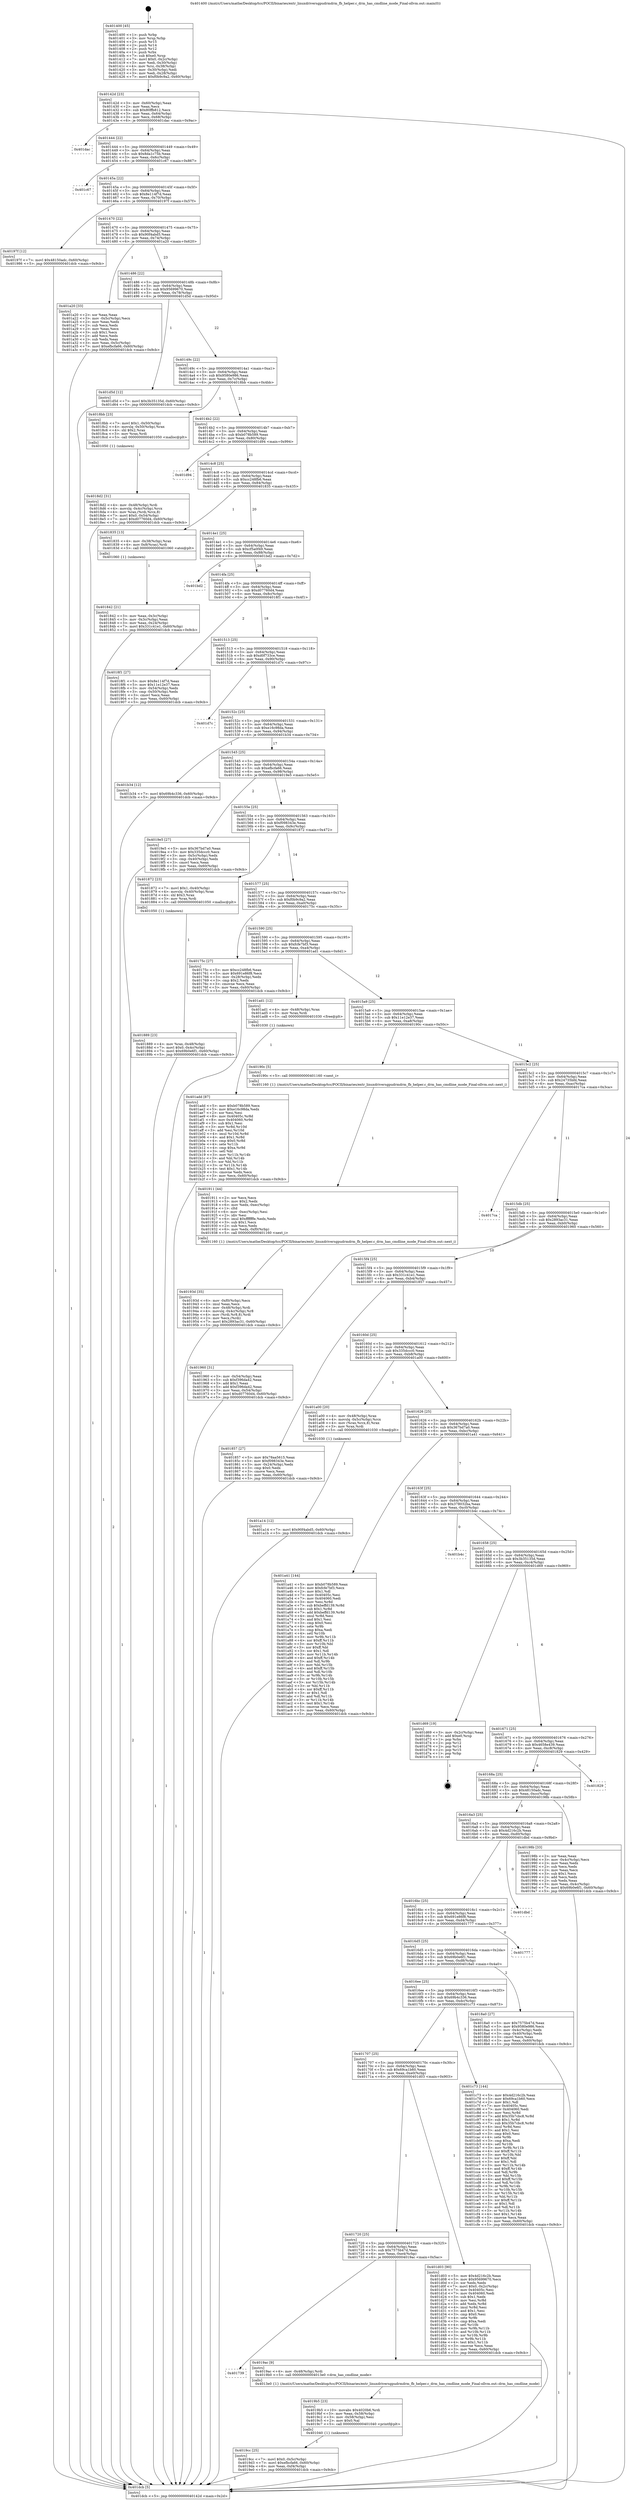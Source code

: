 digraph "0x401400" {
  label = "0x401400 (/mnt/c/Users/mathe/Desktop/tcc/POCII/binaries/extr_linuxdriversgpudrmdrm_fb_helper.c_drm_has_cmdline_mode_Final-ollvm.out::main(0))"
  labelloc = "t"
  node[shape=record]

  Entry [label="",width=0.3,height=0.3,shape=circle,fillcolor=black,style=filled]
  "0x40142d" [label="{
     0x40142d [23]\l
     | [instrs]\l
     &nbsp;&nbsp;0x40142d \<+3\>: mov -0x60(%rbp),%eax\l
     &nbsp;&nbsp;0x401430 \<+2\>: mov %eax,%ecx\l
     &nbsp;&nbsp;0x401432 \<+6\>: sub $0x80ffb812,%ecx\l
     &nbsp;&nbsp;0x401438 \<+3\>: mov %eax,-0x64(%rbp)\l
     &nbsp;&nbsp;0x40143b \<+3\>: mov %ecx,-0x68(%rbp)\l
     &nbsp;&nbsp;0x40143e \<+6\>: je 0000000000401dac \<main+0x9ac\>\l
  }"]
  "0x401dac" [label="{
     0x401dac\l
  }", style=dashed]
  "0x401444" [label="{
     0x401444 [22]\l
     | [instrs]\l
     &nbsp;&nbsp;0x401444 \<+5\>: jmp 0000000000401449 \<main+0x49\>\l
     &nbsp;&nbsp;0x401449 \<+3\>: mov -0x64(%rbp),%eax\l
     &nbsp;&nbsp;0x40144c \<+5\>: sub $0x8da1c75b,%eax\l
     &nbsp;&nbsp;0x401451 \<+3\>: mov %eax,-0x6c(%rbp)\l
     &nbsp;&nbsp;0x401454 \<+6\>: je 0000000000401c67 \<main+0x867\>\l
  }"]
  Exit [label="",width=0.3,height=0.3,shape=circle,fillcolor=black,style=filled,peripheries=2]
  "0x401c67" [label="{
     0x401c67\l
  }", style=dashed]
  "0x40145a" [label="{
     0x40145a [22]\l
     | [instrs]\l
     &nbsp;&nbsp;0x40145a \<+5\>: jmp 000000000040145f \<main+0x5f\>\l
     &nbsp;&nbsp;0x40145f \<+3\>: mov -0x64(%rbp),%eax\l
     &nbsp;&nbsp;0x401462 \<+5\>: sub $0x8e114f7d,%eax\l
     &nbsp;&nbsp;0x401467 \<+3\>: mov %eax,-0x70(%rbp)\l
     &nbsp;&nbsp;0x40146a \<+6\>: je 000000000040197f \<main+0x57f\>\l
  }"]
  "0x401add" [label="{
     0x401add [87]\l
     | [instrs]\l
     &nbsp;&nbsp;0x401add \<+5\>: mov $0xb078b589,%ecx\l
     &nbsp;&nbsp;0x401ae2 \<+5\>: mov $0xe16c98da,%edx\l
     &nbsp;&nbsp;0x401ae7 \<+2\>: xor %esi,%esi\l
     &nbsp;&nbsp;0x401ae9 \<+8\>: mov 0x40405c,%r8d\l
     &nbsp;&nbsp;0x401af1 \<+8\>: mov 0x404060,%r9d\l
     &nbsp;&nbsp;0x401af9 \<+3\>: sub $0x1,%esi\l
     &nbsp;&nbsp;0x401afc \<+3\>: mov %r8d,%r10d\l
     &nbsp;&nbsp;0x401aff \<+3\>: add %esi,%r10d\l
     &nbsp;&nbsp;0x401b02 \<+4\>: imul %r10d,%r8d\l
     &nbsp;&nbsp;0x401b06 \<+4\>: and $0x1,%r8d\l
     &nbsp;&nbsp;0x401b0a \<+4\>: cmp $0x0,%r8d\l
     &nbsp;&nbsp;0x401b0e \<+4\>: sete %r11b\l
     &nbsp;&nbsp;0x401b12 \<+4\>: cmp $0xa,%r9d\l
     &nbsp;&nbsp;0x401b16 \<+3\>: setl %bl\l
     &nbsp;&nbsp;0x401b19 \<+3\>: mov %r11b,%r14b\l
     &nbsp;&nbsp;0x401b1c \<+3\>: and %bl,%r14b\l
     &nbsp;&nbsp;0x401b1f \<+3\>: xor %bl,%r11b\l
     &nbsp;&nbsp;0x401b22 \<+3\>: or %r11b,%r14b\l
     &nbsp;&nbsp;0x401b25 \<+4\>: test $0x1,%r14b\l
     &nbsp;&nbsp;0x401b29 \<+3\>: cmovne %edx,%ecx\l
     &nbsp;&nbsp;0x401b2c \<+3\>: mov %ecx,-0x60(%rbp)\l
     &nbsp;&nbsp;0x401b2f \<+5\>: jmp 0000000000401dcb \<main+0x9cb\>\l
  }"]
  "0x40197f" [label="{
     0x40197f [12]\l
     | [instrs]\l
     &nbsp;&nbsp;0x40197f \<+7\>: movl $0x48150adc,-0x60(%rbp)\l
     &nbsp;&nbsp;0x401986 \<+5\>: jmp 0000000000401dcb \<main+0x9cb\>\l
  }"]
  "0x401470" [label="{
     0x401470 [22]\l
     | [instrs]\l
     &nbsp;&nbsp;0x401470 \<+5\>: jmp 0000000000401475 \<main+0x75\>\l
     &nbsp;&nbsp;0x401475 \<+3\>: mov -0x64(%rbp),%eax\l
     &nbsp;&nbsp;0x401478 \<+5\>: sub $0x90f4abd5,%eax\l
     &nbsp;&nbsp;0x40147d \<+3\>: mov %eax,-0x74(%rbp)\l
     &nbsp;&nbsp;0x401480 \<+6\>: je 0000000000401a20 \<main+0x620\>\l
  }"]
  "0x401a14" [label="{
     0x401a14 [12]\l
     | [instrs]\l
     &nbsp;&nbsp;0x401a14 \<+7\>: movl $0x90f4abd5,-0x60(%rbp)\l
     &nbsp;&nbsp;0x401a1b \<+5\>: jmp 0000000000401dcb \<main+0x9cb\>\l
  }"]
  "0x401a20" [label="{
     0x401a20 [33]\l
     | [instrs]\l
     &nbsp;&nbsp;0x401a20 \<+2\>: xor %eax,%eax\l
     &nbsp;&nbsp;0x401a22 \<+3\>: mov -0x5c(%rbp),%ecx\l
     &nbsp;&nbsp;0x401a25 \<+2\>: mov %eax,%edx\l
     &nbsp;&nbsp;0x401a27 \<+2\>: sub %ecx,%edx\l
     &nbsp;&nbsp;0x401a29 \<+2\>: mov %eax,%ecx\l
     &nbsp;&nbsp;0x401a2b \<+3\>: sub $0x1,%ecx\l
     &nbsp;&nbsp;0x401a2e \<+2\>: add %ecx,%edx\l
     &nbsp;&nbsp;0x401a30 \<+2\>: sub %edx,%eax\l
     &nbsp;&nbsp;0x401a32 \<+3\>: mov %eax,-0x5c(%rbp)\l
     &nbsp;&nbsp;0x401a35 \<+7\>: movl $0xefbcfa66,-0x60(%rbp)\l
     &nbsp;&nbsp;0x401a3c \<+5\>: jmp 0000000000401dcb \<main+0x9cb\>\l
  }"]
  "0x401486" [label="{
     0x401486 [22]\l
     | [instrs]\l
     &nbsp;&nbsp;0x401486 \<+5\>: jmp 000000000040148b \<main+0x8b\>\l
     &nbsp;&nbsp;0x40148b \<+3\>: mov -0x64(%rbp),%eax\l
     &nbsp;&nbsp;0x40148e \<+5\>: sub $0x95699670,%eax\l
     &nbsp;&nbsp;0x401493 \<+3\>: mov %eax,-0x78(%rbp)\l
     &nbsp;&nbsp;0x401496 \<+6\>: je 0000000000401d5d \<main+0x95d\>\l
  }"]
  "0x4019cc" [label="{
     0x4019cc [25]\l
     | [instrs]\l
     &nbsp;&nbsp;0x4019cc \<+7\>: movl $0x0,-0x5c(%rbp)\l
     &nbsp;&nbsp;0x4019d3 \<+7\>: movl $0xefbcfa66,-0x60(%rbp)\l
     &nbsp;&nbsp;0x4019da \<+6\>: mov %eax,-0xf4(%rbp)\l
     &nbsp;&nbsp;0x4019e0 \<+5\>: jmp 0000000000401dcb \<main+0x9cb\>\l
  }"]
  "0x401d5d" [label="{
     0x401d5d [12]\l
     | [instrs]\l
     &nbsp;&nbsp;0x401d5d \<+7\>: movl $0x3b35135d,-0x60(%rbp)\l
     &nbsp;&nbsp;0x401d64 \<+5\>: jmp 0000000000401dcb \<main+0x9cb\>\l
  }"]
  "0x40149c" [label="{
     0x40149c [22]\l
     | [instrs]\l
     &nbsp;&nbsp;0x40149c \<+5\>: jmp 00000000004014a1 \<main+0xa1\>\l
     &nbsp;&nbsp;0x4014a1 \<+3\>: mov -0x64(%rbp),%eax\l
     &nbsp;&nbsp;0x4014a4 \<+5\>: sub $0x9580e986,%eax\l
     &nbsp;&nbsp;0x4014a9 \<+3\>: mov %eax,-0x7c(%rbp)\l
     &nbsp;&nbsp;0x4014ac \<+6\>: je 00000000004018bb \<main+0x4bb\>\l
  }"]
  "0x4019b5" [label="{
     0x4019b5 [23]\l
     | [instrs]\l
     &nbsp;&nbsp;0x4019b5 \<+10\>: movabs $0x4020b6,%rdi\l
     &nbsp;&nbsp;0x4019bf \<+3\>: mov %eax,-0x58(%rbp)\l
     &nbsp;&nbsp;0x4019c2 \<+3\>: mov -0x58(%rbp),%esi\l
     &nbsp;&nbsp;0x4019c5 \<+2\>: mov $0x0,%al\l
     &nbsp;&nbsp;0x4019c7 \<+5\>: call 0000000000401040 \<printf@plt\>\l
     | [calls]\l
     &nbsp;&nbsp;0x401040 \{1\} (unknown)\l
  }"]
  "0x4018bb" [label="{
     0x4018bb [23]\l
     | [instrs]\l
     &nbsp;&nbsp;0x4018bb \<+7\>: movl $0x1,-0x50(%rbp)\l
     &nbsp;&nbsp;0x4018c2 \<+4\>: movslq -0x50(%rbp),%rax\l
     &nbsp;&nbsp;0x4018c6 \<+4\>: shl $0x2,%rax\l
     &nbsp;&nbsp;0x4018ca \<+3\>: mov %rax,%rdi\l
     &nbsp;&nbsp;0x4018cd \<+5\>: call 0000000000401050 \<malloc@plt\>\l
     | [calls]\l
     &nbsp;&nbsp;0x401050 \{1\} (unknown)\l
  }"]
  "0x4014b2" [label="{
     0x4014b2 [22]\l
     | [instrs]\l
     &nbsp;&nbsp;0x4014b2 \<+5\>: jmp 00000000004014b7 \<main+0xb7\>\l
     &nbsp;&nbsp;0x4014b7 \<+3\>: mov -0x64(%rbp),%eax\l
     &nbsp;&nbsp;0x4014ba \<+5\>: sub $0xb078b589,%eax\l
     &nbsp;&nbsp;0x4014bf \<+3\>: mov %eax,-0x80(%rbp)\l
     &nbsp;&nbsp;0x4014c2 \<+6\>: je 0000000000401d94 \<main+0x994\>\l
  }"]
  "0x401739" [label="{
     0x401739\l
  }", style=dashed]
  "0x401d94" [label="{
     0x401d94\l
  }", style=dashed]
  "0x4014c8" [label="{
     0x4014c8 [25]\l
     | [instrs]\l
     &nbsp;&nbsp;0x4014c8 \<+5\>: jmp 00000000004014cd \<main+0xcd\>\l
     &nbsp;&nbsp;0x4014cd \<+3\>: mov -0x64(%rbp),%eax\l
     &nbsp;&nbsp;0x4014d0 \<+5\>: sub $0xcc248fb6,%eax\l
     &nbsp;&nbsp;0x4014d5 \<+6\>: mov %eax,-0x84(%rbp)\l
     &nbsp;&nbsp;0x4014db \<+6\>: je 0000000000401835 \<main+0x435\>\l
  }"]
  "0x4019ac" [label="{
     0x4019ac [9]\l
     | [instrs]\l
     &nbsp;&nbsp;0x4019ac \<+4\>: mov -0x48(%rbp),%rdi\l
     &nbsp;&nbsp;0x4019b0 \<+5\>: call 00000000004013e0 \<drm_has_cmdline_mode\>\l
     | [calls]\l
     &nbsp;&nbsp;0x4013e0 \{1\} (/mnt/c/Users/mathe/Desktop/tcc/POCII/binaries/extr_linuxdriversgpudrmdrm_fb_helper.c_drm_has_cmdline_mode_Final-ollvm.out::drm_has_cmdline_mode)\l
  }"]
  "0x401835" [label="{
     0x401835 [13]\l
     | [instrs]\l
     &nbsp;&nbsp;0x401835 \<+4\>: mov -0x38(%rbp),%rax\l
     &nbsp;&nbsp;0x401839 \<+4\>: mov 0x8(%rax),%rdi\l
     &nbsp;&nbsp;0x40183d \<+5\>: call 0000000000401060 \<atoi@plt\>\l
     | [calls]\l
     &nbsp;&nbsp;0x401060 \{1\} (unknown)\l
  }"]
  "0x4014e1" [label="{
     0x4014e1 [25]\l
     | [instrs]\l
     &nbsp;&nbsp;0x4014e1 \<+5\>: jmp 00000000004014e6 \<main+0xe6\>\l
     &nbsp;&nbsp;0x4014e6 \<+3\>: mov -0x64(%rbp),%eax\l
     &nbsp;&nbsp;0x4014e9 \<+5\>: sub $0xcf5a0f49,%eax\l
     &nbsp;&nbsp;0x4014ee \<+6\>: mov %eax,-0x88(%rbp)\l
     &nbsp;&nbsp;0x4014f4 \<+6\>: je 0000000000401bd2 \<main+0x7d2\>\l
  }"]
  "0x401720" [label="{
     0x401720 [25]\l
     | [instrs]\l
     &nbsp;&nbsp;0x401720 \<+5\>: jmp 0000000000401725 \<main+0x325\>\l
     &nbsp;&nbsp;0x401725 \<+3\>: mov -0x64(%rbp),%eax\l
     &nbsp;&nbsp;0x401728 \<+5\>: sub $0x7575b47d,%eax\l
     &nbsp;&nbsp;0x40172d \<+6\>: mov %eax,-0xe4(%rbp)\l
     &nbsp;&nbsp;0x401733 \<+6\>: je 00000000004019ac \<main+0x5ac\>\l
  }"]
  "0x401bd2" [label="{
     0x401bd2\l
  }", style=dashed]
  "0x4014fa" [label="{
     0x4014fa [25]\l
     | [instrs]\l
     &nbsp;&nbsp;0x4014fa \<+5\>: jmp 00000000004014ff \<main+0xff\>\l
     &nbsp;&nbsp;0x4014ff \<+3\>: mov -0x64(%rbp),%eax\l
     &nbsp;&nbsp;0x401502 \<+5\>: sub $0xd07760d4,%eax\l
     &nbsp;&nbsp;0x401507 \<+6\>: mov %eax,-0x8c(%rbp)\l
     &nbsp;&nbsp;0x40150d \<+6\>: je 00000000004018f1 \<main+0x4f1\>\l
  }"]
  "0x401d03" [label="{
     0x401d03 [90]\l
     | [instrs]\l
     &nbsp;&nbsp;0x401d03 \<+5\>: mov $0x4d216c2b,%eax\l
     &nbsp;&nbsp;0x401d08 \<+5\>: mov $0x95699670,%ecx\l
     &nbsp;&nbsp;0x401d0d \<+2\>: xor %edx,%edx\l
     &nbsp;&nbsp;0x401d0f \<+7\>: movl $0x0,-0x2c(%rbp)\l
     &nbsp;&nbsp;0x401d16 \<+7\>: mov 0x40405c,%esi\l
     &nbsp;&nbsp;0x401d1d \<+7\>: mov 0x404060,%edi\l
     &nbsp;&nbsp;0x401d24 \<+3\>: sub $0x1,%edx\l
     &nbsp;&nbsp;0x401d27 \<+3\>: mov %esi,%r8d\l
     &nbsp;&nbsp;0x401d2a \<+3\>: add %edx,%r8d\l
     &nbsp;&nbsp;0x401d2d \<+4\>: imul %r8d,%esi\l
     &nbsp;&nbsp;0x401d31 \<+3\>: and $0x1,%esi\l
     &nbsp;&nbsp;0x401d34 \<+3\>: cmp $0x0,%esi\l
     &nbsp;&nbsp;0x401d37 \<+4\>: sete %r9b\l
     &nbsp;&nbsp;0x401d3b \<+3\>: cmp $0xa,%edi\l
     &nbsp;&nbsp;0x401d3e \<+4\>: setl %r10b\l
     &nbsp;&nbsp;0x401d42 \<+3\>: mov %r9b,%r11b\l
     &nbsp;&nbsp;0x401d45 \<+3\>: and %r10b,%r11b\l
     &nbsp;&nbsp;0x401d48 \<+3\>: xor %r10b,%r9b\l
     &nbsp;&nbsp;0x401d4b \<+3\>: or %r9b,%r11b\l
     &nbsp;&nbsp;0x401d4e \<+4\>: test $0x1,%r11b\l
     &nbsp;&nbsp;0x401d52 \<+3\>: cmovne %ecx,%eax\l
     &nbsp;&nbsp;0x401d55 \<+3\>: mov %eax,-0x60(%rbp)\l
     &nbsp;&nbsp;0x401d58 \<+5\>: jmp 0000000000401dcb \<main+0x9cb\>\l
  }"]
  "0x4018f1" [label="{
     0x4018f1 [27]\l
     | [instrs]\l
     &nbsp;&nbsp;0x4018f1 \<+5\>: mov $0x8e114f7d,%eax\l
     &nbsp;&nbsp;0x4018f6 \<+5\>: mov $0x11e12e37,%ecx\l
     &nbsp;&nbsp;0x4018fb \<+3\>: mov -0x54(%rbp),%edx\l
     &nbsp;&nbsp;0x4018fe \<+3\>: cmp -0x50(%rbp),%edx\l
     &nbsp;&nbsp;0x401901 \<+3\>: cmovl %ecx,%eax\l
     &nbsp;&nbsp;0x401904 \<+3\>: mov %eax,-0x60(%rbp)\l
     &nbsp;&nbsp;0x401907 \<+5\>: jmp 0000000000401dcb \<main+0x9cb\>\l
  }"]
  "0x401513" [label="{
     0x401513 [25]\l
     | [instrs]\l
     &nbsp;&nbsp;0x401513 \<+5\>: jmp 0000000000401518 \<main+0x118\>\l
     &nbsp;&nbsp;0x401518 \<+3\>: mov -0x64(%rbp),%eax\l
     &nbsp;&nbsp;0x40151b \<+5\>: sub $0xd0f733ce,%eax\l
     &nbsp;&nbsp;0x401520 \<+6\>: mov %eax,-0x90(%rbp)\l
     &nbsp;&nbsp;0x401526 \<+6\>: je 0000000000401d7c \<main+0x97c\>\l
  }"]
  "0x401707" [label="{
     0x401707 [25]\l
     | [instrs]\l
     &nbsp;&nbsp;0x401707 \<+5\>: jmp 000000000040170c \<main+0x30c\>\l
     &nbsp;&nbsp;0x40170c \<+3\>: mov -0x64(%rbp),%eax\l
     &nbsp;&nbsp;0x40170f \<+5\>: sub $0x69ca1b60,%eax\l
     &nbsp;&nbsp;0x401714 \<+6\>: mov %eax,-0xe0(%rbp)\l
     &nbsp;&nbsp;0x40171a \<+6\>: je 0000000000401d03 \<main+0x903\>\l
  }"]
  "0x401d7c" [label="{
     0x401d7c\l
  }", style=dashed]
  "0x40152c" [label="{
     0x40152c [25]\l
     | [instrs]\l
     &nbsp;&nbsp;0x40152c \<+5\>: jmp 0000000000401531 \<main+0x131\>\l
     &nbsp;&nbsp;0x401531 \<+3\>: mov -0x64(%rbp),%eax\l
     &nbsp;&nbsp;0x401534 \<+5\>: sub $0xe16c98da,%eax\l
     &nbsp;&nbsp;0x401539 \<+6\>: mov %eax,-0x94(%rbp)\l
     &nbsp;&nbsp;0x40153f \<+6\>: je 0000000000401b34 \<main+0x734\>\l
  }"]
  "0x401c73" [label="{
     0x401c73 [144]\l
     | [instrs]\l
     &nbsp;&nbsp;0x401c73 \<+5\>: mov $0x4d216c2b,%eax\l
     &nbsp;&nbsp;0x401c78 \<+5\>: mov $0x69ca1b60,%ecx\l
     &nbsp;&nbsp;0x401c7d \<+2\>: mov $0x1,%dl\l
     &nbsp;&nbsp;0x401c7f \<+7\>: mov 0x40405c,%esi\l
     &nbsp;&nbsp;0x401c86 \<+7\>: mov 0x404060,%edi\l
     &nbsp;&nbsp;0x401c8d \<+3\>: mov %esi,%r8d\l
     &nbsp;&nbsp;0x401c90 \<+7\>: add $0x35b7cbc8,%r8d\l
     &nbsp;&nbsp;0x401c97 \<+4\>: sub $0x1,%r8d\l
     &nbsp;&nbsp;0x401c9b \<+7\>: sub $0x35b7cbc8,%r8d\l
     &nbsp;&nbsp;0x401ca2 \<+4\>: imul %r8d,%esi\l
     &nbsp;&nbsp;0x401ca6 \<+3\>: and $0x1,%esi\l
     &nbsp;&nbsp;0x401ca9 \<+3\>: cmp $0x0,%esi\l
     &nbsp;&nbsp;0x401cac \<+4\>: sete %r9b\l
     &nbsp;&nbsp;0x401cb0 \<+3\>: cmp $0xa,%edi\l
     &nbsp;&nbsp;0x401cb3 \<+4\>: setl %r10b\l
     &nbsp;&nbsp;0x401cb7 \<+3\>: mov %r9b,%r11b\l
     &nbsp;&nbsp;0x401cba \<+4\>: xor $0xff,%r11b\l
     &nbsp;&nbsp;0x401cbe \<+3\>: mov %r10b,%bl\l
     &nbsp;&nbsp;0x401cc1 \<+3\>: xor $0xff,%bl\l
     &nbsp;&nbsp;0x401cc4 \<+3\>: xor $0x1,%dl\l
     &nbsp;&nbsp;0x401cc7 \<+3\>: mov %r11b,%r14b\l
     &nbsp;&nbsp;0x401cca \<+4\>: and $0xff,%r14b\l
     &nbsp;&nbsp;0x401cce \<+3\>: and %dl,%r9b\l
     &nbsp;&nbsp;0x401cd1 \<+3\>: mov %bl,%r15b\l
     &nbsp;&nbsp;0x401cd4 \<+4\>: and $0xff,%r15b\l
     &nbsp;&nbsp;0x401cd8 \<+3\>: and %dl,%r10b\l
     &nbsp;&nbsp;0x401cdb \<+3\>: or %r9b,%r14b\l
     &nbsp;&nbsp;0x401cde \<+3\>: or %r10b,%r15b\l
     &nbsp;&nbsp;0x401ce1 \<+3\>: xor %r15b,%r14b\l
     &nbsp;&nbsp;0x401ce4 \<+3\>: or %bl,%r11b\l
     &nbsp;&nbsp;0x401ce7 \<+4\>: xor $0xff,%r11b\l
     &nbsp;&nbsp;0x401ceb \<+3\>: or $0x1,%dl\l
     &nbsp;&nbsp;0x401cee \<+3\>: and %dl,%r11b\l
     &nbsp;&nbsp;0x401cf1 \<+3\>: or %r11b,%r14b\l
     &nbsp;&nbsp;0x401cf4 \<+4\>: test $0x1,%r14b\l
     &nbsp;&nbsp;0x401cf8 \<+3\>: cmovne %ecx,%eax\l
     &nbsp;&nbsp;0x401cfb \<+3\>: mov %eax,-0x60(%rbp)\l
     &nbsp;&nbsp;0x401cfe \<+5\>: jmp 0000000000401dcb \<main+0x9cb\>\l
  }"]
  "0x401b34" [label="{
     0x401b34 [12]\l
     | [instrs]\l
     &nbsp;&nbsp;0x401b34 \<+7\>: movl $0x69b4c336,-0x60(%rbp)\l
     &nbsp;&nbsp;0x401b3b \<+5\>: jmp 0000000000401dcb \<main+0x9cb\>\l
  }"]
  "0x401545" [label="{
     0x401545 [25]\l
     | [instrs]\l
     &nbsp;&nbsp;0x401545 \<+5\>: jmp 000000000040154a \<main+0x14a\>\l
     &nbsp;&nbsp;0x40154a \<+3\>: mov -0x64(%rbp),%eax\l
     &nbsp;&nbsp;0x40154d \<+5\>: sub $0xefbcfa66,%eax\l
     &nbsp;&nbsp;0x401552 \<+6\>: mov %eax,-0x98(%rbp)\l
     &nbsp;&nbsp;0x401558 \<+6\>: je 00000000004019e5 \<main+0x5e5\>\l
  }"]
  "0x40193d" [label="{
     0x40193d [35]\l
     | [instrs]\l
     &nbsp;&nbsp;0x40193d \<+6\>: mov -0xf0(%rbp),%ecx\l
     &nbsp;&nbsp;0x401943 \<+3\>: imul %eax,%ecx\l
     &nbsp;&nbsp;0x401946 \<+4\>: mov -0x48(%rbp),%rdi\l
     &nbsp;&nbsp;0x40194a \<+4\>: movslq -0x4c(%rbp),%r8\l
     &nbsp;&nbsp;0x40194e \<+4\>: mov (%rdi,%r8,8),%rdi\l
     &nbsp;&nbsp;0x401952 \<+2\>: mov %ecx,(%rdi)\l
     &nbsp;&nbsp;0x401954 \<+7\>: movl $0x2893ac31,-0x60(%rbp)\l
     &nbsp;&nbsp;0x40195b \<+5\>: jmp 0000000000401dcb \<main+0x9cb\>\l
  }"]
  "0x4019e5" [label="{
     0x4019e5 [27]\l
     | [instrs]\l
     &nbsp;&nbsp;0x4019e5 \<+5\>: mov $0x367bd7a0,%eax\l
     &nbsp;&nbsp;0x4019ea \<+5\>: mov $0x335dccc0,%ecx\l
     &nbsp;&nbsp;0x4019ef \<+3\>: mov -0x5c(%rbp),%edx\l
     &nbsp;&nbsp;0x4019f2 \<+3\>: cmp -0x40(%rbp),%edx\l
     &nbsp;&nbsp;0x4019f5 \<+3\>: cmovl %ecx,%eax\l
     &nbsp;&nbsp;0x4019f8 \<+3\>: mov %eax,-0x60(%rbp)\l
     &nbsp;&nbsp;0x4019fb \<+5\>: jmp 0000000000401dcb \<main+0x9cb\>\l
  }"]
  "0x40155e" [label="{
     0x40155e [25]\l
     | [instrs]\l
     &nbsp;&nbsp;0x40155e \<+5\>: jmp 0000000000401563 \<main+0x163\>\l
     &nbsp;&nbsp;0x401563 \<+3\>: mov -0x64(%rbp),%eax\l
     &nbsp;&nbsp;0x401566 \<+5\>: sub $0xf098343e,%eax\l
     &nbsp;&nbsp;0x40156b \<+6\>: mov %eax,-0x9c(%rbp)\l
     &nbsp;&nbsp;0x401571 \<+6\>: je 0000000000401872 \<main+0x472\>\l
  }"]
  "0x401911" [label="{
     0x401911 [44]\l
     | [instrs]\l
     &nbsp;&nbsp;0x401911 \<+2\>: xor %ecx,%ecx\l
     &nbsp;&nbsp;0x401913 \<+5\>: mov $0x2,%edx\l
     &nbsp;&nbsp;0x401918 \<+6\>: mov %edx,-0xec(%rbp)\l
     &nbsp;&nbsp;0x40191e \<+1\>: cltd\l
     &nbsp;&nbsp;0x40191f \<+6\>: mov -0xec(%rbp),%esi\l
     &nbsp;&nbsp;0x401925 \<+2\>: idiv %esi\l
     &nbsp;&nbsp;0x401927 \<+6\>: imul $0xfffffffe,%edx,%edx\l
     &nbsp;&nbsp;0x40192d \<+3\>: sub $0x1,%ecx\l
     &nbsp;&nbsp;0x401930 \<+2\>: sub %ecx,%edx\l
     &nbsp;&nbsp;0x401932 \<+6\>: mov %edx,-0xf0(%rbp)\l
     &nbsp;&nbsp;0x401938 \<+5\>: call 0000000000401160 \<next_i\>\l
     | [calls]\l
     &nbsp;&nbsp;0x401160 \{1\} (/mnt/c/Users/mathe/Desktop/tcc/POCII/binaries/extr_linuxdriversgpudrmdrm_fb_helper.c_drm_has_cmdline_mode_Final-ollvm.out::next_i)\l
  }"]
  "0x401872" [label="{
     0x401872 [23]\l
     | [instrs]\l
     &nbsp;&nbsp;0x401872 \<+7\>: movl $0x1,-0x40(%rbp)\l
     &nbsp;&nbsp;0x401879 \<+4\>: movslq -0x40(%rbp),%rax\l
     &nbsp;&nbsp;0x40187d \<+4\>: shl $0x3,%rax\l
     &nbsp;&nbsp;0x401881 \<+3\>: mov %rax,%rdi\l
     &nbsp;&nbsp;0x401884 \<+5\>: call 0000000000401050 \<malloc@plt\>\l
     | [calls]\l
     &nbsp;&nbsp;0x401050 \{1\} (unknown)\l
  }"]
  "0x401577" [label="{
     0x401577 [25]\l
     | [instrs]\l
     &nbsp;&nbsp;0x401577 \<+5\>: jmp 000000000040157c \<main+0x17c\>\l
     &nbsp;&nbsp;0x40157c \<+3\>: mov -0x64(%rbp),%eax\l
     &nbsp;&nbsp;0x40157f \<+5\>: sub $0xf0b9c9a2,%eax\l
     &nbsp;&nbsp;0x401584 \<+6\>: mov %eax,-0xa0(%rbp)\l
     &nbsp;&nbsp;0x40158a \<+6\>: je 000000000040175c \<main+0x35c\>\l
  }"]
  "0x4018d2" [label="{
     0x4018d2 [31]\l
     | [instrs]\l
     &nbsp;&nbsp;0x4018d2 \<+4\>: mov -0x48(%rbp),%rdi\l
     &nbsp;&nbsp;0x4018d6 \<+4\>: movslq -0x4c(%rbp),%rcx\l
     &nbsp;&nbsp;0x4018da \<+4\>: mov %rax,(%rdi,%rcx,8)\l
     &nbsp;&nbsp;0x4018de \<+7\>: movl $0x0,-0x54(%rbp)\l
     &nbsp;&nbsp;0x4018e5 \<+7\>: movl $0xd07760d4,-0x60(%rbp)\l
     &nbsp;&nbsp;0x4018ec \<+5\>: jmp 0000000000401dcb \<main+0x9cb\>\l
  }"]
  "0x40175c" [label="{
     0x40175c [27]\l
     | [instrs]\l
     &nbsp;&nbsp;0x40175c \<+5\>: mov $0xcc248fb6,%eax\l
     &nbsp;&nbsp;0x401761 \<+5\>: mov $0x691e86f8,%ecx\l
     &nbsp;&nbsp;0x401766 \<+3\>: mov -0x28(%rbp),%edx\l
     &nbsp;&nbsp;0x401769 \<+3\>: cmp $0x2,%edx\l
     &nbsp;&nbsp;0x40176c \<+3\>: cmovne %ecx,%eax\l
     &nbsp;&nbsp;0x40176f \<+3\>: mov %eax,-0x60(%rbp)\l
     &nbsp;&nbsp;0x401772 \<+5\>: jmp 0000000000401dcb \<main+0x9cb\>\l
  }"]
  "0x401590" [label="{
     0x401590 [25]\l
     | [instrs]\l
     &nbsp;&nbsp;0x401590 \<+5\>: jmp 0000000000401595 \<main+0x195\>\l
     &nbsp;&nbsp;0x401595 \<+3\>: mov -0x64(%rbp),%eax\l
     &nbsp;&nbsp;0x401598 \<+5\>: sub $0xfcfe7bf3,%eax\l
     &nbsp;&nbsp;0x40159d \<+6\>: mov %eax,-0xa4(%rbp)\l
     &nbsp;&nbsp;0x4015a3 \<+6\>: je 0000000000401ad1 \<main+0x6d1\>\l
  }"]
  "0x401dcb" [label="{
     0x401dcb [5]\l
     | [instrs]\l
     &nbsp;&nbsp;0x401dcb \<+5\>: jmp 000000000040142d \<main+0x2d\>\l
  }"]
  "0x401400" [label="{
     0x401400 [45]\l
     | [instrs]\l
     &nbsp;&nbsp;0x401400 \<+1\>: push %rbp\l
     &nbsp;&nbsp;0x401401 \<+3\>: mov %rsp,%rbp\l
     &nbsp;&nbsp;0x401404 \<+2\>: push %r15\l
     &nbsp;&nbsp;0x401406 \<+2\>: push %r14\l
     &nbsp;&nbsp;0x401408 \<+2\>: push %r12\l
     &nbsp;&nbsp;0x40140a \<+1\>: push %rbx\l
     &nbsp;&nbsp;0x40140b \<+7\>: sub $0xe0,%rsp\l
     &nbsp;&nbsp;0x401412 \<+7\>: movl $0x0,-0x2c(%rbp)\l
     &nbsp;&nbsp;0x401419 \<+3\>: mov %edi,-0x30(%rbp)\l
     &nbsp;&nbsp;0x40141c \<+4\>: mov %rsi,-0x38(%rbp)\l
     &nbsp;&nbsp;0x401420 \<+3\>: mov -0x30(%rbp),%edi\l
     &nbsp;&nbsp;0x401423 \<+3\>: mov %edi,-0x28(%rbp)\l
     &nbsp;&nbsp;0x401426 \<+7\>: movl $0xf0b9c9a2,-0x60(%rbp)\l
  }"]
  "0x401842" [label="{
     0x401842 [21]\l
     | [instrs]\l
     &nbsp;&nbsp;0x401842 \<+3\>: mov %eax,-0x3c(%rbp)\l
     &nbsp;&nbsp;0x401845 \<+3\>: mov -0x3c(%rbp),%eax\l
     &nbsp;&nbsp;0x401848 \<+3\>: mov %eax,-0x24(%rbp)\l
     &nbsp;&nbsp;0x40184b \<+7\>: movl $0x331c41e1,-0x60(%rbp)\l
     &nbsp;&nbsp;0x401852 \<+5\>: jmp 0000000000401dcb \<main+0x9cb\>\l
  }"]
  "0x4016ee" [label="{
     0x4016ee [25]\l
     | [instrs]\l
     &nbsp;&nbsp;0x4016ee \<+5\>: jmp 00000000004016f3 \<main+0x2f3\>\l
     &nbsp;&nbsp;0x4016f3 \<+3\>: mov -0x64(%rbp),%eax\l
     &nbsp;&nbsp;0x4016f6 \<+5\>: sub $0x69b4c336,%eax\l
     &nbsp;&nbsp;0x4016fb \<+6\>: mov %eax,-0xdc(%rbp)\l
     &nbsp;&nbsp;0x401701 \<+6\>: je 0000000000401c73 \<main+0x873\>\l
  }"]
  "0x401ad1" [label="{
     0x401ad1 [12]\l
     | [instrs]\l
     &nbsp;&nbsp;0x401ad1 \<+4\>: mov -0x48(%rbp),%rax\l
     &nbsp;&nbsp;0x401ad5 \<+3\>: mov %rax,%rdi\l
     &nbsp;&nbsp;0x401ad8 \<+5\>: call 0000000000401030 \<free@plt\>\l
     | [calls]\l
     &nbsp;&nbsp;0x401030 \{1\} (unknown)\l
  }"]
  "0x4015a9" [label="{
     0x4015a9 [25]\l
     | [instrs]\l
     &nbsp;&nbsp;0x4015a9 \<+5\>: jmp 00000000004015ae \<main+0x1ae\>\l
     &nbsp;&nbsp;0x4015ae \<+3\>: mov -0x64(%rbp),%eax\l
     &nbsp;&nbsp;0x4015b1 \<+5\>: sub $0x11e12e37,%eax\l
     &nbsp;&nbsp;0x4015b6 \<+6\>: mov %eax,-0xa8(%rbp)\l
     &nbsp;&nbsp;0x4015bc \<+6\>: je 000000000040190c \<main+0x50c\>\l
  }"]
  "0x4018a0" [label="{
     0x4018a0 [27]\l
     | [instrs]\l
     &nbsp;&nbsp;0x4018a0 \<+5\>: mov $0x7575b47d,%eax\l
     &nbsp;&nbsp;0x4018a5 \<+5\>: mov $0x9580e986,%ecx\l
     &nbsp;&nbsp;0x4018aa \<+3\>: mov -0x4c(%rbp),%edx\l
     &nbsp;&nbsp;0x4018ad \<+3\>: cmp -0x40(%rbp),%edx\l
     &nbsp;&nbsp;0x4018b0 \<+3\>: cmovl %ecx,%eax\l
     &nbsp;&nbsp;0x4018b3 \<+3\>: mov %eax,-0x60(%rbp)\l
     &nbsp;&nbsp;0x4018b6 \<+5\>: jmp 0000000000401dcb \<main+0x9cb\>\l
  }"]
  "0x40190c" [label="{
     0x40190c [5]\l
     | [instrs]\l
     &nbsp;&nbsp;0x40190c \<+5\>: call 0000000000401160 \<next_i\>\l
     | [calls]\l
     &nbsp;&nbsp;0x401160 \{1\} (/mnt/c/Users/mathe/Desktop/tcc/POCII/binaries/extr_linuxdriversgpudrmdrm_fb_helper.c_drm_has_cmdline_mode_Final-ollvm.out::next_i)\l
  }"]
  "0x4015c2" [label="{
     0x4015c2 [25]\l
     | [instrs]\l
     &nbsp;&nbsp;0x4015c2 \<+5\>: jmp 00000000004015c7 \<main+0x1c7\>\l
     &nbsp;&nbsp;0x4015c7 \<+3\>: mov -0x64(%rbp),%eax\l
     &nbsp;&nbsp;0x4015ca \<+5\>: sub $0x24735bfd,%eax\l
     &nbsp;&nbsp;0x4015cf \<+6\>: mov %eax,-0xac(%rbp)\l
     &nbsp;&nbsp;0x4015d5 \<+6\>: je 00000000004017ca \<main+0x3ca\>\l
  }"]
  "0x4016d5" [label="{
     0x4016d5 [25]\l
     | [instrs]\l
     &nbsp;&nbsp;0x4016d5 \<+5\>: jmp 00000000004016da \<main+0x2da\>\l
     &nbsp;&nbsp;0x4016da \<+3\>: mov -0x64(%rbp),%eax\l
     &nbsp;&nbsp;0x4016dd \<+5\>: sub $0x69b0e6f1,%eax\l
     &nbsp;&nbsp;0x4016e2 \<+6\>: mov %eax,-0xd8(%rbp)\l
     &nbsp;&nbsp;0x4016e8 \<+6\>: je 00000000004018a0 \<main+0x4a0\>\l
  }"]
  "0x4017ca" [label="{
     0x4017ca\l
  }", style=dashed]
  "0x4015db" [label="{
     0x4015db [25]\l
     | [instrs]\l
     &nbsp;&nbsp;0x4015db \<+5\>: jmp 00000000004015e0 \<main+0x1e0\>\l
     &nbsp;&nbsp;0x4015e0 \<+3\>: mov -0x64(%rbp),%eax\l
     &nbsp;&nbsp;0x4015e3 \<+5\>: sub $0x2893ac31,%eax\l
     &nbsp;&nbsp;0x4015e8 \<+6\>: mov %eax,-0xb0(%rbp)\l
     &nbsp;&nbsp;0x4015ee \<+6\>: je 0000000000401960 \<main+0x560\>\l
  }"]
  "0x401777" [label="{
     0x401777\l
  }", style=dashed]
  "0x401960" [label="{
     0x401960 [31]\l
     | [instrs]\l
     &nbsp;&nbsp;0x401960 \<+3\>: mov -0x54(%rbp),%eax\l
     &nbsp;&nbsp;0x401963 \<+5\>: sub $0xf396da42,%eax\l
     &nbsp;&nbsp;0x401968 \<+3\>: add $0x1,%eax\l
     &nbsp;&nbsp;0x40196b \<+5\>: add $0xf396da42,%eax\l
     &nbsp;&nbsp;0x401970 \<+3\>: mov %eax,-0x54(%rbp)\l
     &nbsp;&nbsp;0x401973 \<+7\>: movl $0xd07760d4,-0x60(%rbp)\l
     &nbsp;&nbsp;0x40197a \<+5\>: jmp 0000000000401dcb \<main+0x9cb\>\l
  }"]
  "0x4015f4" [label="{
     0x4015f4 [25]\l
     | [instrs]\l
     &nbsp;&nbsp;0x4015f4 \<+5\>: jmp 00000000004015f9 \<main+0x1f9\>\l
     &nbsp;&nbsp;0x4015f9 \<+3\>: mov -0x64(%rbp),%eax\l
     &nbsp;&nbsp;0x4015fc \<+5\>: sub $0x331c41e1,%eax\l
     &nbsp;&nbsp;0x401601 \<+6\>: mov %eax,-0xb4(%rbp)\l
     &nbsp;&nbsp;0x401607 \<+6\>: je 0000000000401857 \<main+0x457\>\l
  }"]
  "0x4016bc" [label="{
     0x4016bc [25]\l
     | [instrs]\l
     &nbsp;&nbsp;0x4016bc \<+5\>: jmp 00000000004016c1 \<main+0x2c1\>\l
     &nbsp;&nbsp;0x4016c1 \<+3\>: mov -0x64(%rbp),%eax\l
     &nbsp;&nbsp;0x4016c4 \<+5\>: sub $0x691e86f8,%eax\l
     &nbsp;&nbsp;0x4016c9 \<+6\>: mov %eax,-0xd4(%rbp)\l
     &nbsp;&nbsp;0x4016cf \<+6\>: je 0000000000401777 \<main+0x377\>\l
  }"]
  "0x401857" [label="{
     0x401857 [27]\l
     | [instrs]\l
     &nbsp;&nbsp;0x401857 \<+5\>: mov $0x78aa5615,%eax\l
     &nbsp;&nbsp;0x40185c \<+5\>: mov $0xf098343e,%ecx\l
     &nbsp;&nbsp;0x401861 \<+3\>: mov -0x24(%rbp),%edx\l
     &nbsp;&nbsp;0x401864 \<+3\>: cmp $0x0,%edx\l
     &nbsp;&nbsp;0x401867 \<+3\>: cmove %ecx,%eax\l
     &nbsp;&nbsp;0x40186a \<+3\>: mov %eax,-0x60(%rbp)\l
     &nbsp;&nbsp;0x40186d \<+5\>: jmp 0000000000401dcb \<main+0x9cb\>\l
  }"]
  "0x40160d" [label="{
     0x40160d [25]\l
     | [instrs]\l
     &nbsp;&nbsp;0x40160d \<+5\>: jmp 0000000000401612 \<main+0x212\>\l
     &nbsp;&nbsp;0x401612 \<+3\>: mov -0x64(%rbp),%eax\l
     &nbsp;&nbsp;0x401615 \<+5\>: sub $0x335dccc0,%eax\l
     &nbsp;&nbsp;0x40161a \<+6\>: mov %eax,-0xb8(%rbp)\l
     &nbsp;&nbsp;0x401620 \<+6\>: je 0000000000401a00 \<main+0x600\>\l
  }"]
  "0x401889" [label="{
     0x401889 [23]\l
     | [instrs]\l
     &nbsp;&nbsp;0x401889 \<+4\>: mov %rax,-0x48(%rbp)\l
     &nbsp;&nbsp;0x40188d \<+7\>: movl $0x0,-0x4c(%rbp)\l
     &nbsp;&nbsp;0x401894 \<+7\>: movl $0x69b0e6f1,-0x60(%rbp)\l
     &nbsp;&nbsp;0x40189b \<+5\>: jmp 0000000000401dcb \<main+0x9cb\>\l
  }"]
  "0x401dbd" [label="{
     0x401dbd\l
  }", style=dashed]
  "0x401a00" [label="{
     0x401a00 [20]\l
     | [instrs]\l
     &nbsp;&nbsp;0x401a00 \<+4\>: mov -0x48(%rbp),%rax\l
     &nbsp;&nbsp;0x401a04 \<+4\>: movslq -0x5c(%rbp),%rcx\l
     &nbsp;&nbsp;0x401a08 \<+4\>: mov (%rax,%rcx,8),%rax\l
     &nbsp;&nbsp;0x401a0c \<+3\>: mov %rax,%rdi\l
     &nbsp;&nbsp;0x401a0f \<+5\>: call 0000000000401030 \<free@plt\>\l
     | [calls]\l
     &nbsp;&nbsp;0x401030 \{1\} (unknown)\l
  }"]
  "0x401626" [label="{
     0x401626 [25]\l
     | [instrs]\l
     &nbsp;&nbsp;0x401626 \<+5\>: jmp 000000000040162b \<main+0x22b\>\l
     &nbsp;&nbsp;0x40162b \<+3\>: mov -0x64(%rbp),%eax\l
     &nbsp;&nbsp;0x40162e \<+5\>: sub $0x367bd7a0,%eax\l
     &nbsp;&nbsp;0x401633 \<+6\>: mov %eax,-0xbc(%rbp)\l
     &nbsp;&nbsp;0x401639 \<+6\>: je 0000000000401a41 \<main+0x641\>\l
  }"]
  "0x4016a3" [label="{
     0x4016a3 [25]\l
     | [instrs]\l
     &nbsp;&nbsp;0x4016a3 \<+5\>: jmp 00000000004016a8 \<main+0x2a8\>\l
     &nbsp;&nbsp;0x4016a8 \<+3\>: mov -0x64(%rbp),%eax\l
     &nbsp;&nbsp;0x4016ab \<+5\>: sub $0x4d216c2b,%eax\l
     &nbsp;&nbsp;0x4016b0 \<+6\>: mov %eax,-0xd0(%rbp)\l
     &nbsp;&nbsp;0x4016b6 \<+6\>: je 0000000000401dbd \<main+0x9bd\>\l
  }"]
  "0x401a41" [label="{
     0x401a41 [144]\l
     | [instrs]\l
     &nbsp;&nbsp;0x401a41 \<+5\>: mov $0xb078b589,%eax\l
     &nbsp;&nbsp;0x401a46 \<+5\>: mov $0xfcfe7bf3,%ecx\l
     &nbsp;&nbsp;0x401a4b \<+2\>: mov $0x1,%dl\l
     &nbsp;&nbsp;0x401a4d \<+7\>: mov 0x40405c,%esi\l
     &nbsp;&nbsp;0x401a54 \<+7\>: mov 0x404060,%edi\l
     &nbsp;&nbsp;0x401a5b \<+3\>: mov %esi,%r8d\l
     &nbsp;&nbsp;0x401a5e \<+7\>: sub $0xbeffd139,%r8d\l
     &nbsp;&nbsp;0x401a65 \<+4\>: sub $0x1,%r8d\l
     &nbsp;&nbsp;0x401a69 \<+7\>: add $0xbeffd139,%r8d\l
     &nbsp;&nbsp;0x401a70 \<+4\>: imul %r8d,%esi\l
     &nbsp;&nbsp;0x401a74 \<+3\>: and $0x1,%esi\l
     &nbsp;&nbsp;0x401a77 \<+3\>: cmp $0x0,%esi\l
     &nbsp;&nbsp;0x401a7a \<+4\>: sete %r9b\l
     &nbsp;&nbsp;0x401a7e \<+3\>: cmp $0xa,%edi\l
     &nbsp;&nbsp;0x401a81 \<+4\>: setl %r10b\l
     &nbsp;&nbsp;0x401a85 \<+3\>: mov %r9b,%r11b\l
     &nbsp;&nbsp;0x401a88 \<+4\>: xor $0xff,%r11b\l
     &nbsp;&nbsp;0x401a8c \<+3\>: mov %r10b,%bl\l
     &nbsp;&nbsp;0x401a8f \<+3\>: xor $0xff,%bl\l
     &nbsp;&nbsp;0x401a92 \<+3\>: xor $0x1,%dl\l
     &nbsp;&nbsp;0x401a95 \<+3\>: mov %r11b,%r14b\l
     &nbsp;&nbsp;0x401a98 \<+4\>: and $0xff,%r14b\l
     &nbsp;&nbsp;0x401a9c \<+3\>: and %dl,%r9b\l
     &nbsp;&nbsp;0x401a9f \<+3\>: mov %bl,%r15b\l
     &nbsp;&nbsp;0x401aa2 \<+4\>: and $0xff,%r15b\l
     &nbsp;&nbsp;0x401aa6 \<+3\>: and %dl,%r10b\l
     &nbsp;&nbsp;0x401aa9 \<+3\>: or %r9b,%r14b\l
     &nbsp;&nbsp;0x401aac \<+3\>: or %r10b,%r15b\l
     &nbsp;&nbsp;0x401aaf \<+3\>: xor %r15b,%r14b\l
     &nbsp;&nbsp;0x401ab2 \<+3\>: or %bl,%r11b\l
     &nbsp;&nbsp;0x401ab5 \<+4\>: xor $0xff,%r11b\l
     &nbsp;&nbsp;0x401ab9 \<+3\>: or $0x1,%dl\l
     &nbsp;&nbsp;0x401abc \<+3\>: and %dl,%r11b\l
     &nbsp;&nbsp;0x401abf \<+3\>: or %r11b,%r14b\l
     &nbsp;&nbsp;0x401ac2 \<+4\>: test $0x1,%r14b\l
     &nbsp;&nbsp;0x401ac6 \<+3\>: cmovne %ecx,%eax\l
     &nbsp;&nbsp;0x401ac9 \<+3\>: mov %eax,-0x60(%rbp)\l
     &nbsp;&nbsp;0x401acc \<+5\>: jmp 0000000000401dcb \<main+0x9cb\>\l
  }"]
  "0x40163f" [label="{
     0x40163f [25]\l
     | [instrs]\l
     &nbsp;&nbsp;0x40163f \<+5\>: jmp 0000000000401644 \<main+0x244\>\l
     &nbsp;&nbsp;0x401644 \<+3\>: mov -0x64(%rbp),%eax\l
     &nbsp;&nbsp;0x401647 \<+5\>: sub $0x378032ba,%eax\l
     &nbsp;&nbsp;0x40164c \<+6\>: mov %eax,-0xc0(%rbp)\l
     &nbsp;&nbsp;0x401652 \<+6\>: je 0000000000401b4c \<main+0x74c\>\l
  }"]
  "0x40198b" [label="{
     0x40198b [33]\l
     | [instrs]\l
     &nbsp;&nbsp;0x40198b \<+2\>: xor %eax,%eax\l
     &nbsp;&nbsp;0x40198d \<+3\>: mov -0x4c(%rbp),%ecx\l
     &nbsp;&nbsp;0x401990 \<+2\>: mov %eax,%edx\l
     &nbsp;&nbsp;0x401992 \<+2\>: sub %ecx,%edx\l
     &nbsp;&nbsp;0x401994 \<+2\>: mov %eax,%ecx\l
     &nbsp;&nbsp;0x401996 \<+3\>: sub $0x1,%ecx\l
     &nbsp;&nbsp;0x401999 \<+2\>: add %ecx,%edx\l
     &nbsp;&nbsp;0x40199b \<+2\>: sub %edx,%eax\l
     &nbsp;&nbsp;0x40199d \<+3\>: mov %eax,-0x4c(%rbp)\l
     &nbsp;&nbsp;0x4019a0 \<+7\>: movl $0x69b0e6f1,-0x60(%rbp)\l
     &nbsp;&nbsp;0x4019a7 \<+5\>: jmp 0000000000401dcb \<main+0x9cb\>\l
  }"]
  "0x401b4c" [label="{
     0x401b4c\l
  }", style=dashed]
  "0x401658" [label="{
     0x401658 [25]\l
     | [instrs]\l
     &nbsp;&nbsp;0x401658 \<+5\>: jmp 000000000040165d \<main+0x25d\>\l
     &nbsp;&nbsp;0x40165d \<+3\>: mov -0x64(%rbp),%eax\l
     &nbsp;&nbsp;0x401660 \<+5\>: sub $0x3b35135d,%eax\l
     &nbsp;&nbsp;0x401665 \<+6\>: mov %eax,-0xc4(%rbp)\l
     &nbsp;&nbsp;0x40166b \<+6\>: je 0000000000401d69 \<main+0x969\>\l
  }"]
  "0x40168a" [label="{
     0x40168a [25]\l
     | [instrs]\l
     &nbsp;&nbsp;0x40168a \<+5\>: jmp 000000000040168f \<main+0x28f\>\l
     &nbsp;&nbsp;0x40168f \<+3\>: mov -0x64(%rbp),%eax\l
     &nbsp;&nbsp;0x401692 \<+5\>: sub $0x48150adc,%eax\l
     &nbsp;&nbsp;0x401697 \<+6\>: mov %eax,-0xcc(%rbp)\l
     &nbsp;&nbsp;0x40169d \<+6\>: je 000000000040198b \<main+0x58b\>\l
  }"]
  "0x401d69" [label="{
     0x401d69 [19]\l
     | [instrs]\l
     &nbsp;&nbsp;0x401d69 \<+3\>: mov -0x2c(%rbp),%eax\l
     &nbsp;&nbsp;0x401d6c \<+7\>: add $0xe0,%rsp\l
     &nbsp;&nbsp;0x401d73 \<+1\>: pop %rbx\l
     &nbsp;&nbsp;0x401d74 \<+2\>: pop %r12\l
     &nbsp;&nbsp;0x401d76 \<+2\>: pop %r14\l
     &nbsp;&nbsp;0x401d78 \<+2\>: pop %r15\l
     &nbsp;&nbsp;0x401d7a \<+1\>: pop %rbp\l
     &nbsp;&nbsp;0x401d7b \<+1\>: ret\l
  }"]
  "0x401671" [label="{
     0x401671 [25]\l
     | [instrs]\l
     &nbsp;&nbsp;0x401671 \<+5\>: jmp 0000000000401676 \<main+0x276\>\l
     &nbsp;&nbsp;0x401676 \<+3\>: mov -0x64(%rbp),%eax\l
     &nbsp;&nbsp;0x401679 \<+5\>: sub $0x4658e439,%eax\l
     &nbsp;&nbsp;0x40167e \<+6\>: mov %eax,-0xc8(%rbp)\l
     &nbsp;&nbsp;0x401684 \<+6\>: je 0000000000401829 \<main+0x429\>\l
  }"]
  "0x401829" [label="{
     0x401829\l
  }", style=dashed]
  Entry -> "0x401400" [label=" 1"]
  "0x40142d" -> "0x401dac" [label=" 0"]
  "0x40142d" -> "0x401444" [label=" 25"]
  "0x401d69" -> Exit [label=" 1"]
  "0x401444" -> "0x401c67" [label=" 0"]
  "0x401444" -> "0x40145a" [label=" 25"]
  "0x401d5d" -> "0x401dcb" [label=" 1"]
  "0x40145a" -> "0x40197f" [label=" 1"]
  "0x40145a" -> "0x401470" [label=" 24"]
  "0x401d03" -> "0x401dcb" [label=" 1"]
  "0x401470" -> "0x401a20" [label=" 1"]
  "0x401470" -> "0x401486" [label=" 23"]
  "0x401c73" -> "0x401dcb" [label=" 1"]
  "0x401486" -> "0x401d5d" [label=" 1"]
  "0x401486" -> "0x40149c" [label=" 22"]
  "0x401b34" -> "0x401dcb" [label=" 1"]
  "0x40149c" -> "0x4018bb" [label=" 1"]
  "0x40149c" -> "0x4014b2" [label=" 21"]
  "0x401add" -> "0x401dcb" [label=" 1"]
  "0x4014b2" -> "0x401d94" [label=" 0"]
  "0x4014b2" -> "0x4014c8" [label=" 21"]
  "0x401ad1" -> "0x401add" [label=" 1"]
  "0x4014c8" -> "0x401835" [label=" 1"]
  "0x4014c8" -> "0x4014e1" [label=" 20"]
  "0x401a41" -> "0x401dcb" [label=" 1"]
  "0x4014e1" -> "0x401bd2" [label=" 0"]
  "0x4014e1" -> "0x4014fa" [label=" 20"]
  "0x401a14" -> "0x401dcb" [label=" 1"]
  "0x4014fa" -> "0x4018f1" [label=" 2"]
  "0x4014fa" -> "0x401513" [label=" 18"]
  "0x401a00" -> "0x401a14" [label=" 1"]
  "0x401513" -> "0x401d7c" [label=" 0"]
  "0x401513" -> "0x40152c" [label=" 18"]
  "0x4019cc" -> "0x401dcb" [label=" 1"]
  "0x40152c" -> "0x401b34" [label=" 1"]
  "0x40152c" -> "0x401545" [label=" 17"]
  "0x4019b5" -> "0x4019cc" [label=" 1"]
  "0x401545" -> "0x4019e5" [label=" 2"]
  "0x401545" -> "0x40155e" [label=" 15"]
  "0x401720" -> "0x401739" [label=" 0"]
  "0x40155e" -> "0x401872" [label=" 1"]
  "0x40155e" -> "0x401577" [label=" 14"]
  "0x401720" -> "0x4019ac" [label=" 1"]
  "0x401577" -> "0x40175c" [label=" 1"]
  "0x401577" -> "0x401590" [label=" 13"]
  "0x40175c" -> "0x401dcb" [label=" 1"]
  "0x401400" -> "0x40142d" [label=" 1"]
  "0x401dcb" -> "0x40142d" [label=" 24"]
  "0x401835" -> "0x401842" [label=" 1"]
  "0x401842" -> "0x401dcb" [label=" 1"]
  "0x401a20" -> "0x401dcb" [label=" 1"]
  "0x401590" -> "0x401ad1" [label=" 1"]
  "0x401590" -> "0x4015a9" [label=" 12"]
  "0x401707" -> "0x401720" [label=" 1"]
  "0x4015a9" -> "0x40190c" [label=" 1"]
  "0x4015a9" -> "0x4015c2" [label=" 11"]
  "0x401707" -> "0x401d03" [label=" 1"]
  "0x4015c2" -> "0x4017ca" [label=" 0"]
  "0x4015c2" -> "0x4015db" [label=" 11"]
  "0x4016ee" -> "0x401707" [label=" 2"]
  "0x4015db" -> "0x401960" [label=" 1"]
  "0x4015db" -> "0x4015f4" [label=" 10"]
  "0x4016ee" -> "0x401c73" [label=" 1"]
  "0x4015f4" -> "0x401857" [label=" 1"]
  "0x4015f4" -> "0x40160d" [label=" 9"]
  "0x401857" -> "0x401dcb" [label=" 1"]
  "0x401872" -> "0x401889" [label=" 1"]
  "0x401889" -> "0x401dcb" [label=" 1"]
  "0x40198b" -> "0x401dcb" [label=" 1"]
  "0x40160d" -> "0x401a00" [label=" 1"]
  "0x40160d" -> "0x401626" [label=" 8"]
  "0x40197f" -> "0x401dcb" [label=" 1"]
  "0x401626" -> "0x401a41" [label=" 1"]
  "0x401626" -> "0x40163f" [label=" 7"]
  "0x40193d" -> "0x401dcb" [label=" 1"]
  "0x40163f" -> "0x401b4c" [label=" 0"]
  "0x40163f" -> "0x401658" [label=" 7"]
  "0x401911" -> "0x40193d" [label=" 1"]
  "0x401658" -> "0x401d69" [label=" 1"]
  "0x401658" -> "0x401671" [label=" 6"]
  "0x4018f1" -> "0x401dcb" [label=" 2"]
  "0x401671" -> "0x401829" [label=" 0"]
  "0x401671" -> "0x40168a" [label=" 6"]
  "0x40190c" -> "0x401911" [label=" 1"]
  "0x40168a" -> "0x40198b" [label=" 1"]
  "0x40168a" -> "0x4016a3" [label=" 5"]
  "0x401960" -> "0x401dcb" [label=" 1"]
  "0x4016a3" -> "0x401dbd" [label=" 0"]
  "0x4016a3" -> "0x4016bc" [label=" 5"]
  "0x4019ac" -> "0x4019b5" [label=" 1"]
  "0x4016bc" -> "0x401777" [label=" 0"]
  "0x4016bc" -> "0x4016d5" [label=" 5"]
  "0x4019e5" -> "0x401dcb" [label=" 2"]
  "0x4016d5" -> "0x4018a0" [label=" 2"]
  "0x4016d5" -> "0x4016ee" [label=" 3"]
  "0x4018a0" -> "0x401dcb" [label=" 2"]
  "0x4018bb" -> "0x4018d2" [label=" 1"]
  "0x4018d2" -> "0x401dcb" [label=" 1"]
}
